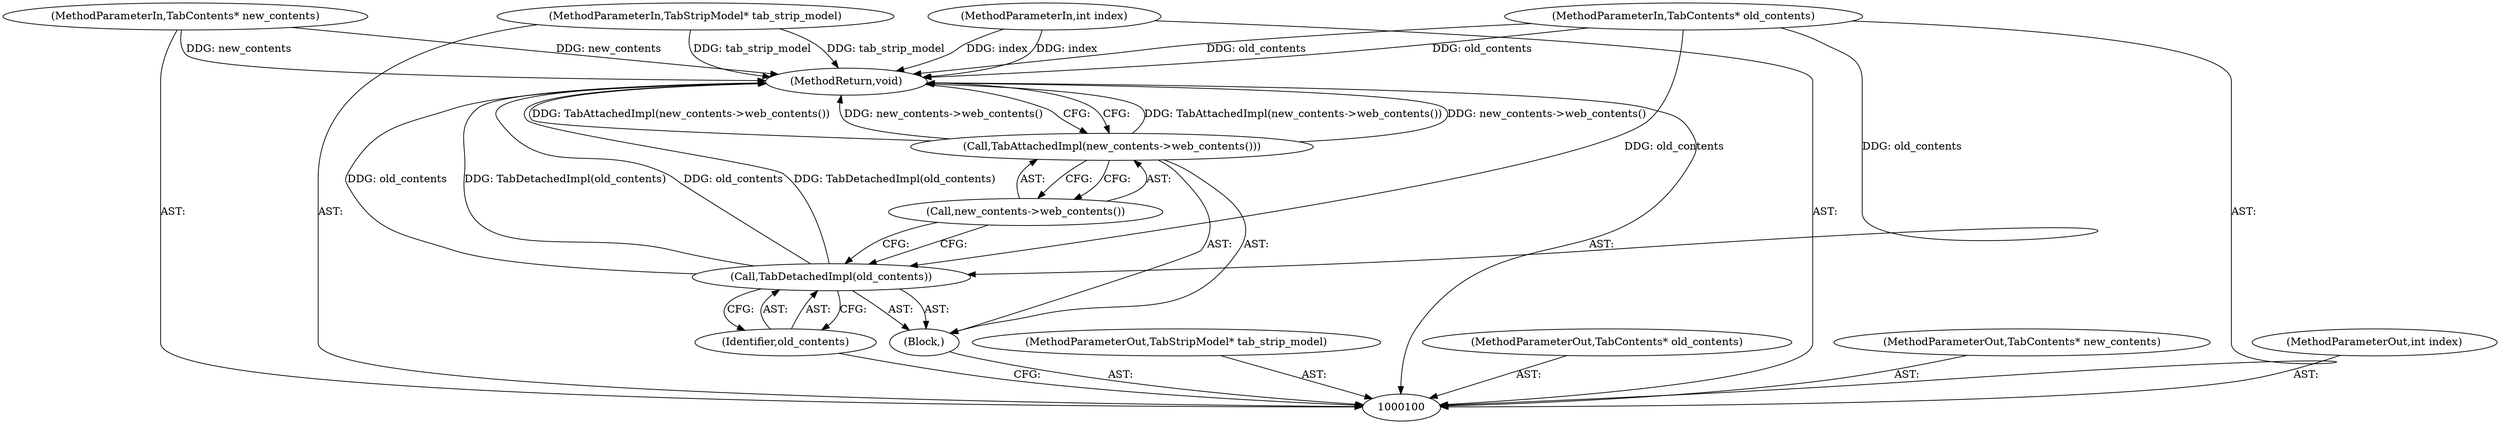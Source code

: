 digraph "1_Chrome_e89cfcb9090e8c98129ae9160c513f504db74599_16" {
"1000110" [label="(MethodReturn,void)"];
"1000101" [label="(MethodParameterIn,TabStripModel* tab_strip_model)"];
"1000127" [label="(MethodParameterOut,TabStripModel* tab_strip_model)"];
"1000102" [label="(MethodParameterIn,TabContents* old_contents)"];
"1000128" [label="(MethodParameterOut,TabContents* old_contents)"];
"1000103" [label="(MethodParameterIn,TabContents* new_contents)"];
"1000129" [label="(MethodParameterOut,TabContents* new_contents)"];
"1000104" [label="(MethodParameterIn,int index)"];
"1000130" [label="(MethodParameterOut,int index)"];
"1000105" [label="(Block,)"];
"1000107" [label="(Identifier,old_contents)"];
"1000106" [label="(Call,TabDetachedImpl(old_contents))"];
"1000109" [label="(Call,new_contents->web_contents())"];
"1000108" [label="(Call,TabAttachedImpl(new_contents->web_contents()))"];
"1000110" -> "1000100"  [label="AST: "];
"1000110" -> "1000108"  [label="CFG: "];
"1000108" -> "1000110"  [label="DDG: TabAttachedImpl(new_contents->web_contents())"];
"1000108" -> "1000110"  [label="DDG: new_contents->web_contents()"];
"1000106" -> "1000110"  [label="DDG: old_contents"];
"1000106" -> "1000110"  [label="DDG: TabDetachedImpl(old_contents)"];
"1000104" -> "1000110"  [label="DDG: index"];
"1000103" -> "1000110"  [label="DDG: new_contents"];
"1000102" -> "1000110"  [label="DDG: old_contents"];
"1000101" -> "1000110"  [label="DDG: tab_strip_model"];
"1000101" -> "1000100"  [label="AST: "];
"1000101" -> "1000110"  [label="DDG: tab_strip_model"];
"1000127" -> "1000100"  [label="AST: "];
"1000102" -> "1000100"  [label="AST: "];
"1000102" -> "1000110"  [label="DDG: old_contents"];
"1000102" -> "1000106"  [label="DDG: old_contents"];
"1000128" -> "1000100"  [label="AST: "];
"1000103" -> "1000100"  [label="AST: "];
"1000103" -> "1000110"  [label="DDG: new_contents"];
"1000129" -> "1000100"  [label="AST: "];
"1000104" -> "1000100"  [label="AST: "];
"1000104" -> "1000110"  [label="DDG: index"];
"1000130" -> "1000100"  [label="AST: "];
"1000105" -> "1000100"  [label="AST: "];
"1000106" -> "1000105"  [label="AST: "];
"1000108" -> "1000105"  [label="AST: "];
"1000107" -> "1000106"  [label="AST: "];
"1000107" -> "1000100"  [label="CFG: "];
"1000106" -> "1000107"  [label="CFG: "];
"1000106" -> "1000105"  [label="AST: "];
"1000106" -> "1000107"  [label="CFG: "];
"1000107" -> "1000106"  [label="AST: "];
"1000109" -> "1000106"  [label="CFG: "];
"1000106" -> "1000110"  [label="DDG: old_contents"];
"1000106" -> "1000110"  [label="DDG: TabDetachedImpl(old_contents)"];
"1000102" -> "1000106"  [label="DDG: old_contents"];
"1000109" -> "1000108"  [label="AST: "];
"1000109" -> "1000106"  [label="CFG: "];
"1000108" -> "1000109"  [label="CFG: "];
"1000108" -> "1000105"  [label="AST: "];
"1000108" -> "1000109"  [label="CFG: "];
"1000109" -> "1000108"  [label="AST: "];
"1000110" -> "1000108"  [label="CFG: "];
"1000108" -> "1000110"  [label="DDG: TabAttachedImpl(new_contents->web_contents())"];
"1000108" -> "1000110"  [label="DDG: new_contents->web_contents()"];
}

